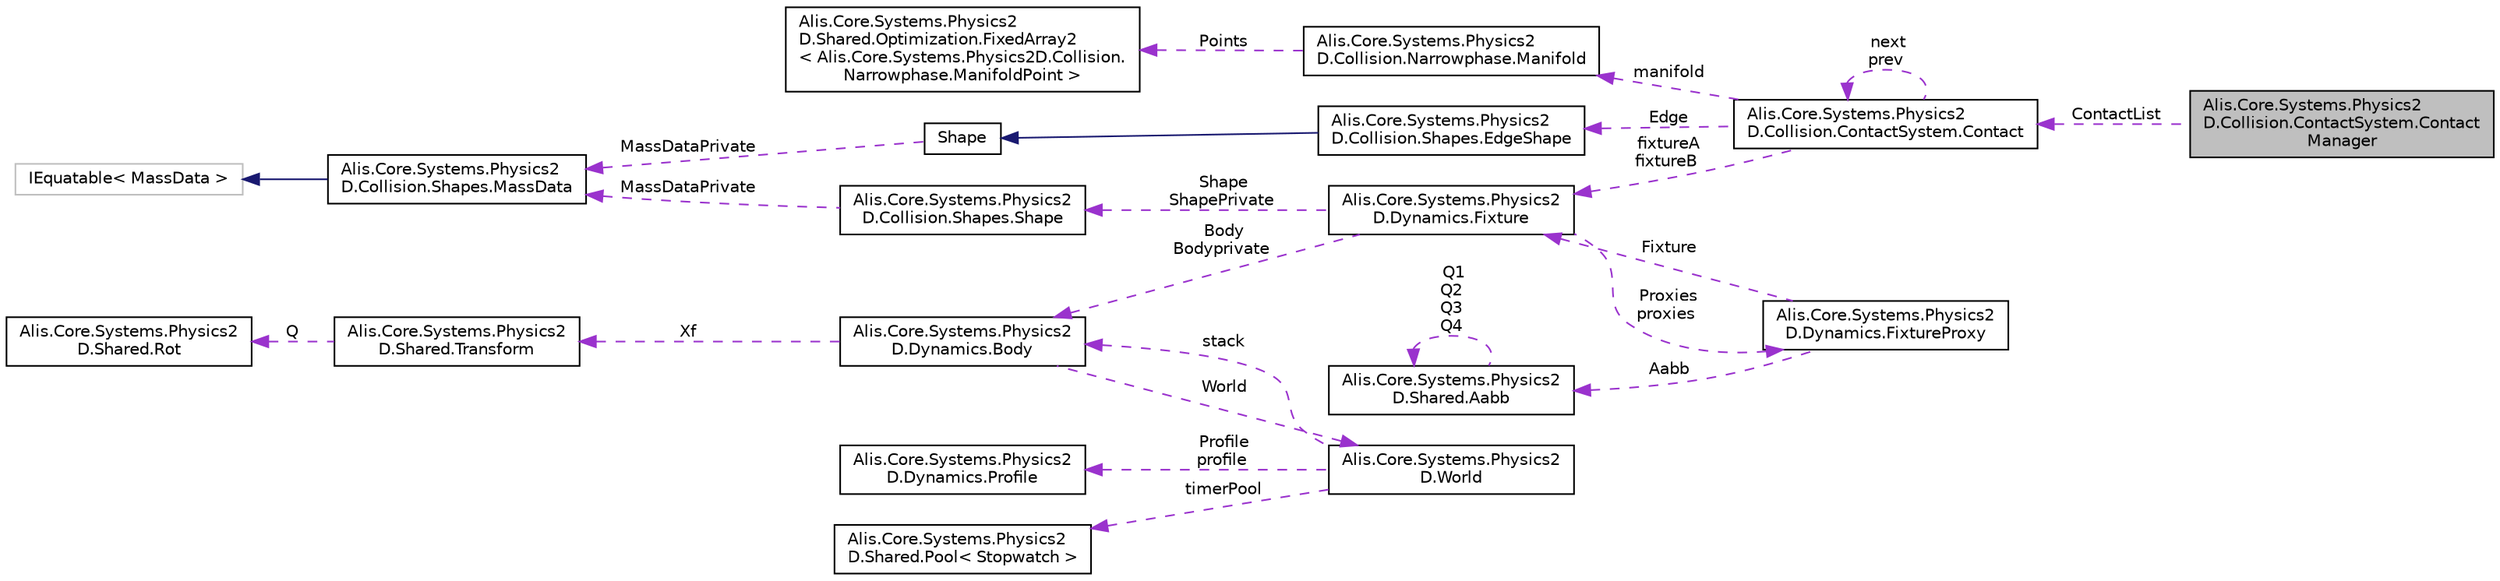 digraph "Alis.Core.Systems.Physics2D.Collision.ContactSystem.ContactManager"
{
 // LATEX_PDF_SIZE
  edge [fontname="Helvetica",fontsize="10",labelfontname="Helvetica",labelfontsize="10"];
  node [fontname="Helvetica",fontsize="10",shape=record];
  rankdir="LR";
  Node1 [label="Alis.Core.Systems.Physics2\lD.Collision.ContactSystem.Contact\lManager",height=0.2,width=0.4,color="black", fillcolor="grey75", style="filled", fontcolor="black",tooltip="The contact manager class"];
  Node2 -> Node1 [dir="back",color="darkorchid3",fontsize="10",style="dashed",label=" ContactList" ,fontname="Helvetica"];
  Node2 [label="Alis.Core.Systems.Physics2\lD.Collision.ContactSystem.Contact",height=0.2,width=0.4,color="black", fillcolor="white", style="filled",URL="$class_alis_1_1_core_1_1_systems_1_1_physics2_d_1_1_collision_1_1_contact_system_1_1_contact.html",tooltip="The class manages contact between two shapes. A contact exists for each overlapping AABB in the broad..."];
  Node2 -> Node2 [dir="back",color="darkorchid3",fontsize="10",style="dashed",label=" next\nprev" ,fontname="Helvetica"];
  Node3 -> Node2 [dir="back",color="darkorchid3",fontsize="10",style="dashed",label=" manifold" ,fontname="Helvetica"];
  Node3 [label="Alis.Core.Systems.Physics2\lD.Collision.Narrowphase.Manifold",height=0.2,width=0.4,color="black", fillcolor="white", style="filled",URL="$struct_alis_1_1_core_1_1_systems_1_1_physics2_d_1_1_collision_1_1_narrowphase_1_1_manifold.html",tooltip="A manifold for two touching convex Shapes. Box2D supports multiple types of contact:"];
  Node4 -> Node3 [dir="back",color="darkorchid3",fontsize="10",style="dashed",label=" Points" ,fontname="Helvetica"];
  Node4 [label="Alis.Core.Systems.Physics2\lD.Shared.Optimization.FixedArray2\l\< Alis.Core.Systems.Physics2D.Collision.\lNarrowphase.ManifoldPoint \>",height=0.2,width=0.4,color="black", fillcolor="white", style="filled",URL="$struct_alis_1_1_core_1_1_systems_1_1_physics2_d_1_1_shared_1_1_optimization_1_1_fixed_array2.html",tooltip=" "];
  Node5 -> Node2 [dir="back",color="darkorchid3",fontsize="10",style="dashed",label=" Edge" ,fontname="Helvetica"];
  Node5 [label="Alis.Core.Systems.Physics2\lD.Collision.Shapes.EdgeShape",height=0.2,width=0.4,color="black", fillcolor="white", style="filled",URL="$class_alis_1_1_core_1_1_systems_1_1_physics2_d_1_1_collision_1_1_shapes_1_1_edge_shape.html",tooltip="A line segment (edge) shape. These can be connected in chains or loops to other edge shapes...."];
  Node6 -> Node5 [dir="back",color="midnightblue",fontsize="10",style="solid",fontname="Helvetica"];
  Node6 [label="Shape",height=0.2,width=0.4,color="black", fillcolor="white", style="filled",URL="$class_alis_1_1_core_1_1_systems_1_1_physics2_d_1_1_collision_1_1_shapes_1_1_shape.html",tooltip="A shape is used for collision detection. You can create a shape however you like. Shapes used for sim..."];
  Node7 -> Node6 [dir="back",color="darkorchid3",fontsize="10",style="dashed",label=" MassDataPrivate" ,fontname="Helvetica"];
  Node7 [label="Alis.Core.Systems.Physics2\lD.Collision.Shapes.MassData",height=0.2,width=0.4,color="black", fillcolor="white", style="filled",URL="$struct_alis_1_1_core_1_1_systems_1_1_physics2_d_1_1_collision_1_1_shapes_1_1_mass_data.html",tooltip="This holds the mass data computed for a shape."];
  Node8 -> Node7 [dir="back",color="midnightblue",fontsize="10",style="solid",fontname="Helvetica"];
  Node8 [label="IEquatable\< MassData \>",height=0.2,width=0.4,color="grey75", fillcolor="white", style="filled",tooltip=" "];
  Node9 -> Node2 [dir="back",color="darkorchid3",fontsize="10",style="dashed",label=" fixtureA\nfixtureB" ,fontname="Helvetica"];
  Node9 [label="Alis.Core.Systems.Physics2\lD.Dynamics.Fixture",height=0.2,width=0.4,color="black", fillcolor="white", style="filled",URL="$class_alis_1_1_core_1_1_systems_1_1_physics2_d_1_1_dynamics_1_1_fixture.html",tooltip="A fixture is used to attach a Shape to a body for collision detection. A fixture inherits its transfo..."];
  Node10 -> Node9 [dir="back",color="darkorchid3",fontsize="10",style="dashed",label=" Shape\nShapePrivate" ,fontname="Helvetica"];
  Node10 [label="Alis.Core.Systems.Physics2\lD.Collision.Shapes.Shape",height=0.2,width=0.4,color="black", fillcolor="white", style="filled",URL="$class_alis_1_1_core_1_1_systems_1_1_physics2_d_1_1_collision_1_1_shapes_1_1_shape.html",tooltip="A shape is used for collision detection. You can create a shape however you like. Shapes used for sim..."];
  Node7 -> Node10 [dir="back",color="darkorchid3",fontsize="10",style="dashed",label=" MassDataPrivate" ,fontname="Helvetica"];
  Node11 -> Node9 [dir="back",color="darkorchid3",fontsize="10",style="dashed",label=" Body\nBodyprivate" ,fontname="Helvetica"];
  Node11 [label="Alis.Core.Systems.Physics2\lD.Dynamics.Body",height=0.2,width=0.4,color="black", fillcolor="white", style="filled",URL="$class_alis_1_1_core_1_1_systems_1_1_physics2_d_1_1_dynamics_1_1_body.html",tooltip="The body class"];
  Node12 -> Node11 [dir="back",color="darkorchid3",fontsize="10",style="dashed",label=" Xf" ,fontname="Helvetica"];
  Node12 [label="Alis.Core.Systems.Physics2\lD.Shared.Transform",height=0.2,width=0.4,color="black", fillcolor="white", style="filled",URL="$struct_alis_1_1_core_1_1_systems_1_1_physics2_d_1_1_shared_1_1_transform.html",tooltip="A transform contains translation and rotation. It is used to represent the position and orientation o..."];
  Node13 -> Node12 [dir="back",color="darkorchid3",fontsize="10",style="dashed",label=" Q" ,fontname="Helvetica"];
  Node13 [label="Alis.Core.Systems.Physics2\lD.Shared.Rot",height=0.2,width=0.4,color="black", fillcolor="white", style="filled",URL="$struct_alis_1_1_core_1_1_systems_1_1_physics2_d_1_1_shared_1_1_rot.html",tooltip="Rotation"];
  Node14 -> Node11 [dir="back",color="darkorchid3",fontsize="10",style="dashed",label=" World" ,fontname="Helvetica"];
  Node14 [label="Alis.Core.Systems.Physics2\lD.World",height=0.2,width=0.4,color="black", fillcolor="white", style="filled",URL="$class_alis_1_1_core_1_1_systems_1_1_physics2_d_1_1_world.html",tooltip="The world class manages all physics entities, dynamic simulation, and asynchronous queries."];
  Node11 -> Node14 [dir="back",color="darkorchid3",fontsize="10",style="dashed",label=" stack" ,fontname="Helvetica"];
  Node15 -> Node14 [dir="back",color="darkorchid3",fontsize="10",style="dashed",label=" Profile\nprofile" ,fontname="Helvetica"];
  Node15 [label="Alis.Core.Systems.Physics2\lD.Dynamics.Profile",height=0.2,width=0.4,color="black", fillcolor="white", style="filled",URL="$struct_alis_1_1_core_1_1_systems_1_1_physics2_d_1_1_dynamics_1_1_profile.html",tooltip="The profile"];
  Node16 -> Node14 [dir="back",color="darkorchid3",fontsize="10",style="dashed",label=" timerPool" ,fontname="Helvetica"];
  Node16 [label="Alis.Core.Systems.Physics2\lD.Shared.Pool\< Stopwatch \>",height=0.2,width=0.4,color="black", fillcolor="white", style="filled",URL="$class_alis_1_1_core_1_1_systems_1_1_physics2_d_1_1_shared_1_1_pool.html",tooltip=" "];
  Node17 -> Node9 [dir="back",color="darkorchid3",fontsize="10",style="dashed",label=" Proxies\nproxies" ,fontname="Helvetica"];
  Node17 [label="Alis.Core.Systems.Physics2\lD.Dynamics.FixtureProxy",height=0.2,width=0.4,color="black", fillcolor="white", style="filled",URL="$struct_alis_1_1_core_1_1_systems_1_1_physics2_d_1_1_dynamics_1_1_fixture_proxy.html",tooltip="This proxy is used internally to connect fixtures to the broad-phase."];
  Node18 -> Node17 [dir="back",color="darkorchid3",fontsize="10",style="dashed",label=" Aabb" ,fontname="Helvetica"];
  Node18 [label="Alis.Core.Systems.Physics2\lD.Shared.Aabb",height=0.2,width=0.4,color="black", fillcolor="white", style="filled",URL="$struct_alis_1_1_core_1_1_systems_1_1_physics2_d_1_1_shared_1_1_aabb.html",tooltip="An axis aligned bounding box."];
  Node18 -> Node18 [dir="back",color="darkorchid3",fontsize="10",style="dashed",label=" Q1\nQ2\nQ3\nQ4" ,fontname="Helvetica"];
  Node9 -> Node17 [dir="back",color="darkorchid3",fontsize="10",style="dashed",label=" Fixture" ,fontname="Helvetica"];
}
